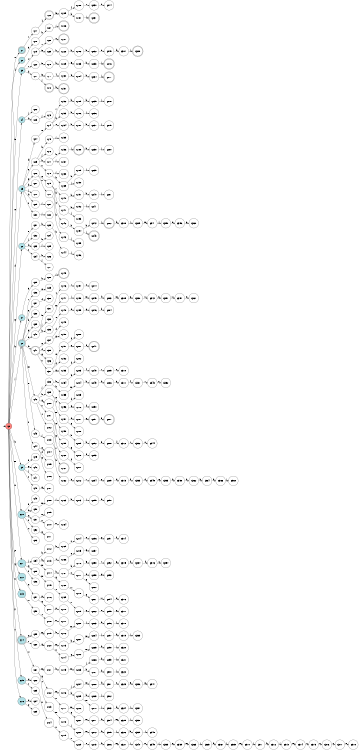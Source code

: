 digraph APTAALF {
__start0 [style = invis, shape = none, label = "", width = 0, height = 0];

rankdir=LR;
size="8,5";

s0 [style="filled", color="black", fillcolor="#ff817b" shape="circle", label="q0"];
s1 [style="rounded,filled", color="black", fillcolor="powderblue" shape="doublecircle", label="q1"];
s2 [style="filled", color="black", fillcolor="powderblue" shape="circle", label="q2"];
s3 [style="filled", color="black", fillcolor="powderblue" shape="circle", label="q3"];
s4 [style="filled", color="black", fillcolor="powderblue" shape="circle", label="q4"];
s5 [style="filled", color="black", fillcolor="powderblue" shape="circle", label="q5"];
s6 [style="filled", color="black", fillcolor="powderblue" shape="circle", label="q6"];
s7 [style="filled", color="black", fillcolor="powderblue" shape="circle", label="q7"];
s8 [style="rounded,filled", color="black", fillcolor="powderblue" shape="doublecircle", label="q8"];
s9 [style="filled", color="black", fillcolor="powderblue" shape="circle", label="q9"];
s10 [style="filled", color="black", fillcolor="powderblue" shape="circle", label="q10"];
s11 [style="filled", color="black", fillcolor="powderblue" shape="circle", label="q11"];
s12 [style="filled", color="black", fillcolor="powderblue" shape="circle", label="q12"];
s13 [style="filled", color="black", fillcolor="powderblue" shape="circle", label="q13"];
s14 [style="rounded,filled", color="black", fillcolor="powderblue" shape="doublecircle", label="q14"];
s15 [style="filled", color="black", fillcolor="powderblue" shape="circle", label="q15"];
s16 [style="filled", color="black", fillcolor="powderblue" shape="circle", label="q16"];
s17 [style="filled", color="black", fillcolor="white" shape="circle", label="q17"];
s18 [style="filled", color="black", fillcolor="white" shape="circle", label="q18"];
s19 [style="filled", color="black", fillcolor="white" shape="circle", label="q19"];
s20 [style="filled", color="black", fillcolor="white" shape="circle", label="q20"];
s21 [style="filled", color="black", fillcolor="white" shape="circle", label="q21"];
s22 [style="filled", color="black", fillcolor="white" shape="circle", label="q22"];
s23 [style="filled", color="black", fillcolor="white" shape="circle", label="q23"];
s24 [style="filled", color="black", fillcolor="white" shape="circle", label="q24"];
s25 [style="filled", color="black", fillcolor="white" shape="circle", label="q25"];
s26 [style="filled", color="black", fillcolor="white" shape="circle", label="q26"];
s27 [style="filled", color="black", fillcolor="white" shape="circle", label="q27"];
s28 [style="filled", color="black", fillcolor="white" shape="circle", label="q28"];
s29 [style="filled", color="black", fillcolor="white" shape="circle", label="q29"];
s30 [style="filled", color="black", fillcolor="white" shape="circle", label="q30"];
s31 [style="filled", color="black", fillcolor="white" shape="circle", label="q31"];
s32 [style="filled", color="black", fillcolor="white" shape="circle", label="q32"];
s33 [style="filled", color="black", fillcolor="white" shape="circle", label="q33"];
s34 [style="filled", color="black", fillcolor="white" shape="circle", label="q34"];
s35 [style="filled", color="black", fillcolor="white" shape="circle", label="q35"];
s36 [style="filled", color="black", fillcolor="white" shape="circle", label="q36"];
s37 [style="filled", color="black", fillcolor="white" shape="circle", label="q37"];
s38 [style="filled", color="black", fillcolor="white" shape="circle", label="q38"];
s39 [style="filled", color="black", fillcolor="white" shape="circle", label="q39"];
s40 [style="filled", color="black", fillcolor="white" shape="circle", label="q40"];
s41 [style="rounded,filled", color="black", fillcolor="white" shape="doublecircle", label="q41"];
s42 [style="filled", color="black", fillcolor="white" shape="circle", label="q42"];
s43 [style="filled", color="black", fillcolor="white" shape="circle", label="q43"];
s44 [style="filled", color="black", fillcolor="white" shape="circle", label="q44"];
s45 [style="filled", color="black", fillcolor="white" shape="circle", label="q45"];
s46 [style="filled", color="black", fillcolor="white" shape="circle", label="q46"];
s47 [style="filled", color="black", fillcolor="white" shape="circle", label="q47"];
s48 [style="filled", color="black", fillcolor="white" shape="circle", label="q48"];
s49 [style="filled", color="black", fillcolor="white" shape="circle", label="q49"];
s50 [style="filled", color="black", fillcolor="white" shape="circle", label="q50"];
s51 [style="filled", color="black", fillcolor="white" shape="circle", label="q51"];
s52 [style="filled", color="black", fillcolor="white" shape="circle", label="q52"];
s53 [style="filled", color="black", fillcolor="white" shape="circle", label="q53"];
s54 [style="filled", color="black", fillcolor="white" shape="circle", label="q54"];
s55 [style="filled", color="black", fillcolor="white" shape="circle", label="q55"];
s56 [style="filled", color="black", fillcolor="white" shape="circle", label="q56"];
s57 [style="filled", color="black", fillcolor="white" shape="circle", label="q57"];
s58 [style="filled", color="black", fillcolor="white" shape="circle", label="q58"];
s59 [style="filled", color="black", fillcolor="white" shape="circle", label="q59"];
s60 [style="filled", color="black", fillcolor="white" shape="circle", label="q60"];
s61 [style="filled", color="black", fillcolor="white" shape="circle", label="q61"];
s62 [style="filled", color="black", fillcolor="white" shape="circle", label="q62"];
s63 [style="filled", color="black", fillcolor="white" shape="circle", label="q63"];
s64 [style="filled", color="black", fillcolor="white" shape="circle", label="q64"];
s65 [style="filled", color="black", fillcolor="white" shape="circle", label="q65"];
s66 [style="rounded,filled", color="black", fillcolor="white" shape="doublecircle", label="q66"];
s67 [style="filled", color="black", fillcolor="white" shape="circle", label="q67"];
s68 [style="filled", color="black", fillcolor="white" shape="circle", label="q68"];
s69 [style="filled", color="black", fillcolor="white" shape="circle", label="q69"];
s70 [style="filled", color="black", fillcolor="white" shape="circle", label="q70"];
s71 [style="filled", color="black", fillcolor="white" shape="circle", label="q71"];
s72 [style="rounded,filled", color="black", fillcolor="white" shape="doublecircle", label="q72"];
s73 [style="filled", color="black", fillcolor="white" shape="circle", label="q73"];
s74 [style="filled", color="black", fillcolor="white" shape="circle", label="q74"];
s75 [style="filled", color="black", fillcolor="white" shape="circle", label="q75"];
s76 [style="filled", color="black", fillcolor="white" shape="circle", label="q76"];
s77 [style="filled", color="black", fillcolor="white" shape="circle", label="q77"];
s78 [style="filled", color="black", fillcolor="white" shape="circle", label="q78"];
s79 [style="filled", color="black", fillcolor="white" shape="circle", label="q79"];
s80 [style="filled", color="black", fillcolor="white" shape="circle", label="q80"];
s81 [style="filled", color="black", fillcolor="white" shape="circle", label="q81"];
s82 [style="filled", color="black", fillcolor="white" shape="circle", label="q82"];
s83 [style="filled", color="black", fillcolor="white" shape="circle", label="q83"];
s84 [style="filled", color="black", fillcolor="white" shape="circle", label="q84"];
s85 [style="filled", color="black", fillcolor="white" shape="circle", label="q85"];
s86 [style="filled", color="black", fillcolor="white" shape="circle", label="q86"];
s87 [style="filled", color="black", fillcolor="white" shape="circle", label="q87"];
s88 [style="filled", color="black", fillcolor="white" shape="circle", label="q88"];
s89 [style="filled", color="black", fillcolor="white" shape="circle", label="q89"];
s90 [style="filled", color="black", fillcolor="white" shape="circle", label="q90"];
s91 [style="filled", color="black", fillcolor="white" shape="circle", label="q91"];
s92 [style="filled", color="black", fillcolor="white" shape="circle", label="q92"];
s93 [style="filled", color="black", fillcolor="white" shape="circle", label="q93"];
s94 [style="filled", color="black", fillcolor="white" shape="circle", label="q94"];
s95 [style="filled", color="black", fillcolor="white" shape="circle", label="q95"];
s96 [style="filled", color="black", fillcolor="white" shape="circle", label="q96"];
s97 [style="filled", color="black", fillcolor="white" shape="circle", label="q97"];
s98 [style="filled", color="black", fillcolor="white" shape="circle", label="q98"];
s99 [style="filled", color="black", fillcolor="white" shape="circle", label="q99"];
s100 [style="filled", color="black", fillcolor="white" shape="circle", label="q100"];
s101 [style="filled", color="black", fillcolor="white" shape="circle", label="q101"];
s102 [style="filled", color="black", fillcolor="white" shape="circle", label="q102"];
s103 [style="filled", color="black", fillcolor="white" shape="circle", label="q103"];
s104 [style="filled", color="black", fillcolor="white" shape="circle", label="q104"];
s105 [style="filled", color="black", fillcolor="white" shape="circle", label="q105"];
s106 [style="filled", color="black", fillcolor="white" shape="circle", label="q106"];
s107 [style="filled", color="black", fillcolor="white" shape="circle", label="q107"];
s108 [style="filled", color="black", fillcolor="white" shape="circle", label="q108"];
s109 [style="filled", color="black", fillcolor="white" shape="circle", label="q109"];
s110 [style="filled", color="black", fillcolor="white" shape="circle", label="q110"];
s111 [style="filled", color="black", fillcolor="white" shape="circle", label="q111"];
s112 [style="filled", color="black", fillcolor="white" shape="circle", label="q112"];
s113 [style="filled", color="black", fillcolor="white" shape="circle", label="q113"];
s114 [style="filled", color="black", fillcolor="white" shape="circle", label="q114"];
s115 [style="filled", color="black", fillcolor="white" shape="circle", label="q115"];
s116 [style="filled", color="black", fillcolor="white" shape="circle", label="q116"];
s117 [style="filled", color="black", fillcolor="white" shape="circle", label="q117"];
s118 [style="filled", color="black", fillcolor="white" shape="circle", label="q118"];
s119 [style="filled", color="black", fillcolor="white" shape="circle", label="q119"];
s120 [style="filled", color="black", fillcolor="white" shape="circle", label="q120"];
s121 [style="filled", color="black", fillcolor="white" shape="circle", label="q121"];
s122 [style="filled", color="black", fillcolor="white" shape="circle", label="q122"];
s123 [style="filled", color="black", fillcolor="white" shape="circle", label="q123"];
s124 [style="filled", color="black", fillcolor="white" shape="circle", label="q124"];
s125 [style="filled", color="black", fillcolor="white" shape="circle", label="q125"];
s126 [style="rounded,filled", color="black", fillcolor="white" shape="doublecircle", label="q126"];
s127 [style="rounded,filled", color="black", fillcolor="white" shape="doublecircle", label="q127"];
s128 [style="filled", color="black", fillcolor="white" shape="circle", label="q128"];
s129 [style="filled", color="black", fillcolor="white" shape="circle", label="q129"];
s130 [style="filled", color="black", fillcolor="white" shape="circle", label="q130"];
s131 [style="rounded,filled", color="black", fillcolor="white" shape="doublecircle", label="q131"];
s132 [style="filled", color="black", fillcolor="white" shape="circle", label="q132"];
s133 [style="filled", color="black", fillcolor="white" shape="circle", label="q133"];
s134 [style="filled", color="black", fillcolor="white" shape="circle", label="q134"];
s135 [style="filled", color="black", fillcolor="white" shape="circle", label="q135"];
s136 [style="filled", color="black", fillcolor="white" shape="circle", label="q136"];
s137 [style="filled", color="black", fillcolor="white" shape="circle", label="q137"];
s138 [style="filled", color="black", fillcolor="white" shape="circle", label="q138"];
s139 [style="filled", color="black", fillcolor="white" shape="circle", label="q139"];
s140 [style="filled", color="black", fillcolor="white" shape="circle", label="q140"];
s141 [style="filled", color="black", fillcolor="white" shape="circle", label="q141"];
s142 [style="filled", color="black", fillcolor="white" shape="circle", label="q142"];
s143 [style="filled", color="black", fillcolor="white" shape="circle", label="q143"];
s144 [style="filled", color="black", fillcolor="white" shape="circle", label="q144"];
s145 [style="rounded,filled", color="black", fillcolor="white" shape="doublecircle", label="q145"];
s146 [style="filled", color="black", fillcolor="white" shape="circle", label="q146"];
s147 [style="filled", color="black", fillcolor="white" shape="circle", label="q147"];
s148 [style="filled", color="black", fillcolor="white" shape="circle", label="q148"];
s149 [style="filled", color="black", fillcolor="white" shape="circle", label="q149"];
s150 [style="filled", color="black", fillcolor="white" shape="circle", label="q150"];
s151 [style="filled", color="black", fillcolor="white" shape="circle", label="q151"];
s152 [style="filled", color="black", fillcolor="white" shape="circle", label="q152"];
s153 [style="filled", color="black", fillcolor="white" shape="circle", label="q153"];
s154 [style="filled", color="black", fillcolor="white" shape="circle", label="q154"];
s155 [style="filled", color="black", fillcolor="white" shape="circle", label="q155"];
s156 [style="filled", color="black", fillcolor="white" shape="circle", label="q156"];
s157 [style="filled", color="black", fillcolor="white" shape="circle", label="q157"];
s158 [style="filled", color="black", fillcolor="white" shape="circle", label="q158"];
s159 [style="filled", color="black", fillcolor="white" shape="circle", label="q159"];
s160 [style="filled", color="black", fillcolor="white" shape="circle", label="q160"];
s161 [style="rounded,filled", color="black", fillcolor="white" shape="doublecircle", label="q161"];
s162 [style="filled", color="black", fillcolor="white" shape="circle", label="q162"];
s163 [style="filled", color="black", fillcolor="white" shape="circle", label="q163"];
s164 [style="filled", color="black", fillcolor="white" shape="circle", label="q164"];
s165 [style="filled", color="black", fillcolor="white" shape="circle", label="q165"];
s166 [style="filled", color="black", fillcolor="white" shape="circle", label="q166"];
s167 [style="filled", color="black", fillcolor="white" shape="circle", label="q167"];
s168 [style="filled", color="black", fillcolor="white" shape="circle", label="q168"];
s169 [style="filled", color="black", fillcolor="white" shape="circle", label="q169"];
s170 [style="filled", color="black", fillcolor="white" shape="circle", label="q170"];
s171 [style="filled", color="black", fillcolor="white" shape="circle", label="q171"];
s172 [style="filled", color="black", fillcolor="white" shape="circle", label="q172"];
s173 [style="filled", color="black", fillcolor="white" shape="circle", label="q173"];
s174 [style="filled", color="black", fillcolor="white" shape="circle", label="q174"];
s175 [style="filled", color="black", fillcolor="white" shape="circle", label="q175"];
s176 [style="filled", color="black", fillcolor="white" shape="circle", label="q176"];
s177 [style="filled", color="black", fillcolor="white" shape="circle", label="q177"];
s178 [style="filled", color="black", fillcolor="white" shape="circle", label="q178"];
s179 [style="filled", color="black", fillcolor="white" shape="circle", label="q179"];
s180 [style="filled", color="black", fillcolor="white" shape="circle", label="q180"];
s181 [style="filled", color="black", fillcolor="white" shape="circle", label="q181"];
s182 [style="filled", color="black", fillcolor="white" shape="circle", label="q182"];
s183 [style="filled", color="black", fillcolor="white" shape="circle", label="q183"];
s184 [style="filled", color="black", fillcolor="white" shape="circle", label="q184"];
s185 [style="filled", color="black", fillcolor="white" shape="circle", label="q185"];
s186 [style="filled", color="black", fillcolor="white" shape="circle", label="q186"];
s187 [style="filled", color="black", fillcolor="white" shape="circle", label="q187"];
s188 [style="rounded,filled", color="black", fillcolor="white" shape="doublecircle", label="q188"];
s189 [style="filled", color="black", fillcolor="white" shape="circle", label="q189"];
s190 [style="filled", color="black", fillcolor="white" shape="circle", label="q190"];
s191 [style="filled", color="black", fillcolor="white" shape="circle", label="q191"];
s192 [style="filled", color="black", fillcolor="white" shape="circle", label="q192"];
s193 [style="filled", color="black", fillcolor="white" shape="circle", label="q193"];
s194 [style="filled", color="black", fillcolor="white" shape="circle", label="q194"];
s195 [style="filled", color="black", fillcolor="white" shape="circle", label="q195"];
s196 [style="filled", color="black", fillcolor="white" shape="circle", label="q196"];
s197 [style="filled", color="black", fillcolor="white" shape="circle", label="q197"];
s198 [style="filled", color="black", fillcolor="white" shape="circle", label="q198"];
s199 [style="filled", color="black", fillcolor="white" shape="circle", label="q199"];
s200 [style="filled", color="black", fillcolor="white" shape="circle", label="q200"];
s201 [style="filled", color="black", fillcolor="white" shape="circle", label="q201"];
s202 [style="filled", color="black", fillcolor="white" shape="circle", label="q202"];
s203 [style="filled", color="black", fillcolor="white" shape="circle", label="q203"];
s204 [style="filled", color="black", fillcolor="white" shape="circle", label="q204"];
s205 [style="filled", color="black", fillcolor="white" shape="circle", label="q205"];
s206 [style="filled", color="black", fillcolor="white" shape="circle", label="q206"];
s207 [style="filled", color="black", fillcolor="white" shape="circle", label="q207"];
s208 [style="filled", color="black", fillcolor="white" shape="circle", label="q208"];
s209 [style="filled", color="black", fillcolor="white" shape="circle", label="q209"];
s210 [style="filled", color="black", fillcolor="white" shape="circle", label="q210"];
s211 [style="filled", color="black", fillcolor="white" shape="circle", label="q211"];
s212 [style="filled", color="black", fillcolor="white" shape="circle", label="q212"];
s213 [style="filled", color="black", fillcolor="white" shape="circle", label="q213"];
s214 [style="filled", color="black", fillcolor="white" shape="circle", label="q214"];
s215 [style="filled", color="black", fillcolor="white" shape="circle", label="q215"];
s216 [style="filled", color="black", fillcolor="white" shape="circle", label="q216"];
s217 [style="filled", color="black", fillcolor="white" shape="circle", label="q217"];
s218 [style="filled", color="black", fillcolor="white" shape="circle", label="q218"];
s219 [style="filled", color="black", fillcolor="white" shape="circle", label="q219"];
s220 [style="filled", color="black", fillcolor="white" shape="circle", label="q220"];
s221 [style="filled", color="black", fillcolor="white" shape="circle", label="q221"];
s222 [style="filled", color="black", fillcolor="white" shape="circle", label="q222"];
s223 [style="filled", color="black", fillcolor="white" shape="circle", label="q223"];
s224 [style="filled", color="black", fillcolor="white" shape="circle", label="q224"];
s225 [style="filled", color="black", fillcolor="white" shape="circle", label="q225"];
s226 [style="filled", color="black", fillcolor="white" shape="circle", label="q226"];
s227 [style="filled", color="black", fillcolor="white" shape="circle", label="q227"];
s228 [style="filled", color="black", fillcolor="white" shape="circle", label="q228"];
s229 [style="filled", color="black", fillcolor="white" shape="circle", label="q229"];
s230 [style="filled", color="black", fillcolor="white" shape="circle", label="q230"];
s231 [style="rounded,filled", color="black", fillcolor="white" shape="doublecircle", label="q231"];
s232 [style="filled", color="black", fillcolor="white" shape="circle", label="q232"];
s233 [style="filled", color="black", fillcolor="white" shape="circle", label="q233"];
s234 [style="filled", color="black", fillcolor="white" shape="circle", label="q234"];
s235 [style="filled", color="black", fillcolor="white" shape="circle", label="q235"];
s236 [style="filled", color="black", fillcolor="white" shape="circle", label="q236"];
s237 [style="filled", color="black", fillcolor="white" shape="circle", label="q237"];
s238 [style="filled", color="black", fillcolor="white" shape="circle", label="q238"];
s239 [style="filled", color="black", fillcolor="white" shape="circle", label="q239"];
s240 [style="filled", color="black", fillcolor="white" shape="circle", label="q240"];
s241 [style="filled", color="black", fillcolor="white" shape="circle", label="q241"];
s242 [style="filled", color="black", fillcolor="white" shape="circle", label="q242"];
s243 [style="rounded,filled", color="black", fillcolor="white" shape="doublecircle", label="q243"];
s244 [style="filled", color="black", fillcolor="white" shape="circle", label="q244"];
s245 [style="filled", color="black", fillcolor="white" shape="circle", label="q245"];
s246 [style="filled", color="black", fillcolor="white" shape="circle", label="q246"];
s247 [style="rounded,filled", color="black", fillcolor="white" shape="doublecircle", label="q247"];
s248 [style="filled", color="black", fillcolor="white" shape="circle", label="q248"];
s249 [style="filled", color="black", fillcolor="white" shape="circle", label="q249"];
s250 [style="filled", color="black", fillcolor="white" shape="circle", label="q250"];
s251 [style="rounded,filled", color="black", fillcolor="white" shape="doublecircle", label="q251"];
s252 [style="filled", color="black", fillcolor="white" shape="circle", label="q252"];
s253 [style="filled", color="black", fillcolor="white" shape="circle", label="q253"];
s254 [style="filled", color="black", fillcolor="white" shape="circle", label="q254"];
s255 [style="filled", color="black", fillcolor="white" shape="circle", label="q255"];
s256 [style="filled", color="black", fillcolor="white" shape="circle", label="q256"];
s257 [style="filled", color="black", fillcolor="white" shape="circle", label="q257"];
s258 [style="filled", color="black", fillcolor="white" shape="circle", label="q258"];
s259 [style="filled", color="black", fillcolor="white" shape="circle", label="q259"];
s260 [style="filled", color="black", fillcolor="white" shape="circle", label="q260"];
s261 [style="filled", color="black", fillcolor="white" shape="circle", label="q261"];
s262 [style="filled", color="black", fillcolor="white" shape="circle", label="q262"];
s263 [style="filled", color="black", fillcolor="white" shape="circle", label="q263"];
s264 [style="filled", color="black", fillcolor="white" shape="circle", label="q264"];
s265 [style="filled", color="black", fillcolor="white" shape="circle", label="q265"];
s266 [style="filled", color="black", fillcolor="white" shape="circle", label="q266"];
s267 [style="filled", color="black", fillcolor="white" shape="circle", label="q267"];
s268 [style="filled", color="black", fillcolor="white" shape="circle", label="q268"];
s269 [style="filled", color="black", fillcolor="white" shape="circle", label="q269"];
s270 [style="filled", color="black", fillcolor="white" shape="circle", label="q270"];
s271 [style="filled", color="black", fillcolor="white" shape="circle", label="q271"];
s272 [style="filled", color="black", fillcolor="white" shape="circle", label="q272"];
s273 [style="filled", color="black", fillcolor="white" shape="circle", label="q273"];
s274 [style="filled", color="black", fillcolor="white" shape="circle", label="q274"];
s275 [style="filled", color="black", fillcolor="white" shape="circle", label="q275"];
s276 [style="rounded,filled", color="black", fillcolor="white" shape="doublecircle", label="q276"];
s277 [style="rounded,filled", color="black", fillcolor="white" shape="doublecircle", label="q277"];
s278 [style="filled", color="black", fillcolor="white" shape="circle", label="q278"];
s279 [style="filled", color="black", fillcolor="white" shape="circle", label="q279"];
s280 [style="filled", color="black", fillcolor="white" shape="circle", label="q280"];
s281 [style="filled", color="black", fillcolor="white" shape="circle", label="q281"];
s282 [style="rounded,filled", color="black", fillcolor="white" shape="doublecircle", label="q282"];
s283 [style="filled", color="black", fillcolor="white" shape="circle", label="q283"];
s284 [style="filled", color="black", fillcolor="white" shape="circle", label="q284"];
s285 [style="filled", color="black", fillcolor="white" shape="circle", label="q285"];
s286 [style="filled", color="black", fillcolor="white" shape="circle", label="q286"];
s287 [style="rounded,filled", color="black", fillcolor="white" shape="doublecircle", label="q287"];
s288 [style="filled", color="black", fillcolor="white" shape="circle", label="q288"];
s289 [style="filled", color="black", fillcolor="white" shape="circle", label="q289"];
s290 [style="filled", color="black", fillcolor="white" shape="circle", label="q290"];
s291 [style="filled", color="black", fillcolor="white" shape="circle", label="q291"];
s292 [style="filled", color="black", fillcolor="white" shape="circle", label="q292"];
s293 [style="filled", color="black", fillcolor="white" shape="circle", label="q293"];
s294 [style="filled", color="black", fillcolor="white" shape="circle", label="q294"];
s295 [style="filled", color="black", fillcolor="white" shape="circle", label="q295"];
s296 [style="filled", color="black", fillcolor="white" shape="circle", label="q296"];
s297 [style="filled", color="black", fillcolor="white" shape="circle", label="q297"];
s298 [style="filled", color="black", fillcolor="white" shape="circle", label="q298"];
s299 [style="filled", color="black", fillcolor="white" shape="circle", label="q299"];
s300 [style="filled", color="black", fillcolor="white" shape="circle", label="q300"];
s301 [style="filled", color="black", fillcolor="white" shape="circle", label="q301"];
s302 [style="filled", color="black", fillcolor="white" shape="circle", label="q302"];
s303 [style="filled", color="black", fillcolor="white" shape="circle", label="q303"];
s304 [style="filled", color="black", fillcolor="white" shape="circle", label="q304"];
s305 [style="filled", color="black", fillcolor="white" shape="circle", label="q305"];
s306 [style="filled", color="black", fillcolor="white" shape="circle", label="q306"];
s307 [style="filled", color="black", fillcolor="white" shape="circle", label="q307"];
s308 [style="filled", color="black", fillcolor="white" shape="circle", label="q308"];
s309 [style="filled", color="black", fillcolor="white" shape="circle", label="q309"];
s310 [style="filled", color="black", fillcolor="white" shape="circle", label="q310"];
s311 [style="filled", color="black", fillcolor="white" shape="circle", label="q311"];
s312 [style="filled", color="black", fillcolor="white" shape="circle", label="q312"];
s313 [style="filled", color="black", fillcolor="white" shape="circle", label="q313"];
s314 [style="filled", color="black", fillcolor="white" shape="circle", label="q314"];
s315 [style="filled", color="black", fillcolor="white" shape="circle", label="q315"];
s316 [style="filled", color="black", fillcolor="white" shape="circle", label="q316"];
s317 [style="filled", color="black", fillcolor="white" shape="circle", label="q317"];
s318 [style="filled", color="black", fillcolor="white" shape="circle", label="q318"];
s319 [style="filled", color="black", fillcolor="white" shape="circle", label="q319"];
s320 [style="filled", color="black", fillcolor="white" shape="circle", label="q320"];
s321 [style="filled", color="black", fillcolor="white" shape="circle", label="q321"];
s322 [style="filled", color="black", fillcolor="white" shape="circle", label="q322"];
s323 [style="filled", color="black", fillcolor="white" shape="circle", label="q323"];
s324 [style="filled", color="black", fillcolor="white" shape="circle", label="q324"];
s325 [style="filled", color="black", fillcolor="white" shape="circle", label="q325"];
s326 [style="filled", color="black", fillcolor="white" shape="circle", label="q326"];
s327 [style="filled", color="black", fillcolor="white" shape="circle", label="q327"];
s328 [style="rounded,filled", color="black", fillcolor="white" shape="doublecircle", label="q328"];
s329 [style="filled", color="black", fillcolor="white" shape="circle", label="q329"];
s330 [style="filled", color="black", fillcolor="white" shape="circle", label="q330"];
s331 [style="filled", color="black", fillcolor="white" shape="circle", label="q331"];
s332 [style="filled", color="black", fillcolor="white" shape="circle", label="q332"];
s333 [style="filled", color="black", fillcolor="white" shape="circle", label="q333"];
s334 [style="filled", color="black", fillcolor="white" shape="circle", label="q334"];
s335 [style="filled", color="black", fillcolor="white" shape="circle", label="q335"];
s336 [style="filled", color="black", fillcolor="white" shape="circle", label="q336"];
s337 [style="filled", color="black", fillcolor="white" shape="circle", label="q337"];
s338 [style="filled", color="black", fillcolor="white" shape="circle", label="q338"];
s339 [style="filled", color="black", fillcolor="white" shape="circle", label="q339"];
s340 [style="filled", color="black", fillcolor="white" shape="circle", label="q340"];
s341 [style="filled", color="black", fillcolor="white" shape="circle", label="q341"];
s342 [style="filled", color="black", fillcolor="white" shape="circle", label="q342"];
s343 [style="filled", color="black", fillcolor="white" shape="circle", label="q343"];
s344 [style="filled", color="black", fillcolor="white" shape="circle", label="q344"];
s345 [style="filled", color="black", fillcolor="white" shape="circle", label="q345"];
s346 [style="filled", color="black", fillcolor="white" shape="circle", label="q346"];
s347 [style="filled", color="black", fillcolor="white" shape="circle", label="q347"];
s348 [style="filled", color="black", fillcolor="white" shape="circle", label="q348"];
s349 [style="filled", color="black", fillcolor="white" shape="circle", label="q349"];
s350 [style="filled", color="black", fillcolor="white" shape="circle", label="q350"];
s351 [style="filled", color="black", fillcolor="white" shape="circle", label="q351"];
s352 [style="filled", color="black", fillcolor="white" shape="circle", label="q352"];
s353 [style="filled", color="black", fillcolor="white" shape="circle", label="q353"];
s354 [style="filled", color="black", fillcolor="white" shape="circle", label="q354"];
s355 [style="filled", color="black", fillcolor="white" shape="circle", label="q355"];
s356 [style="filled", color="black", fillcolor="white" shape="circle", label="q356"];
s357 [style="filled", color="black", fillcolor="white" shape="circle", label="q357"];
s358 [style="filled", color="black", fillcolor="white" shape="circle", label="q358"];
s359 [style="filled", color="black", fillcolor="white" shape="circle", label="q359"];
s360 [style="filled", color="black", fillcolor="white" shape="circle", label="q360"];
s361 [style="filled", color="black", fillcolor="white" shape="circle", label="q361"];
s362 [style="filled", color="black", fillcolor="white" shape="circle", label="q362"];
s363 [style="filled", color="black", fillcolor="white" shape="circle", label="q363"];
s364 [style="filled", color="black", fillcolor="white" shape="circle", label="q364"];
s365 [style="filled", color="black", fillcolor="white" shape="circle", label="q365"];
s366 [style="filled", color="black", fillcolor="white" shape="circle", label="q366"];
s367 [style="filled", color="black", fillcolor="white" shape="circle", label="q367"];
s368 [style="filled", color="black", fillcolor="white" shape="circle", label="q368"];
s369 [style="filled", color="black", fillcolor="white" shape="circle", label="q369"];
s370 [style="filled", color="black", fillcolor="white" shape="circle", label="q370"];
s371 [style="filled", color="black", fillcolor="white" shape="circle", label="q371"];
s372 [style="filled", color="black", fillcolor="white" shape="circle", label="q372"];
s373 [style="filled", color="black", fillcolor="white" shape="circle", label="q373"];
s374 [style="filled", color="black", fillcolor="white" shape="circle", label="q374"];
s375 [style="filled", color="black", fillcolor="white" shape="circle", label="q375"];
s376 [style="filled", color="black", fillcolor="white" shape="circle", label="q376"];
s377 [style="filled", color="black", fillcolor="white" shape="circle", label="q377"];
s378 [style="filled", color="black", fillcolor="white" shape="circle", label="q378"];
subgraph cluster_main { 
	graph [pad=".75", ranksep="0.15", nodesep="0.15"];
	 style=invis; 
	__start0 -> s0 [penwidth=2];
}
s0 -> s1 [label="0"];
s0 -> s2 [label="4"];
s0 -> s3 [label="5"];
s0 -> s4 [label="e"];
s0 -> s5 [label="f"];
s0 -> s6 [label="g"];
s0 -> s7 [label="h"];
s0 -> s8 [label="j"];
s0 -> s9 [label="k"];
s0 -> s10 [label="m"];
s0 -> s11 [label="n"];
s0 -> s12 [label="p"];
s0 -> s13 [label="q"];
s0 -> s14 [label="x"];
s0 -> s15 [label="y"];
s0 -> s16 [label="z"];
s1 -> s17 [label="1"];
s2 -> s18 [label="5"];
s3 -> s19 [label="4"];
s3 -> s20 [label="7"];
s3 -> s21 [label="h"];
s4 -> s22 [label="j"];
s4 -> s23 [label="k"];
s5 -> s24 [label="d"];
s5 -> s25 [label="e"];
s5 -> s26 [label="g"];
s5 -> s27 [label="h"];
s5 -> s28 [label="j"];
s5 -> s29 [label="k"];
s5 -> s30 [label="s"];
s6 -> s31 [label="e"];
s6 -> s32 [label="j"];
s6 -> s33 [label="k"];
s6 -> s34 [label="s"];
s7 -> s35 [label="5"];
s8 -> s36 [label="7"];
s8 -> s37 [label="e"];
s8 -> s38 [label="f"];
s8 -> s39 [label="g"];
s8 -> s40 [label="h"];
s8 -> s41 [label="k"];
s8 -> s42 [label="m"];
s8 -> s43 [label="n"];
s8 -> s44 [label="s"];
s9 -> s45 [label="f"];
s9 -> s46 [label="g"];
s9 -> s47 [label="j"];
s9 -> s48 [label="s"];
s10 -> s49 [label="f"];
s10 -> s50 [label="k"];
s10 -> s51 [label="q"];
s10 -> s52 [label="s"];
s10 -> s53 [label="u"];
s11 -> s54 [label="j"];
s11 -> s55 [label="q"];
s11 -> s56 [label="s"];
s12 -> s57 [label="n"];
s13 -> s58 [label="w"];
s14 -> s59 [label="q"];
s14 -> s60 [label="r"];
s14 -> s61 [label="w"];
s15 -> s62 [label="q"];
s15 -> s63 [label="z"];
s16 -> s64 [label="x"];
s16 -> s65 [label="y"];
s17 -> s66 [label="4"];
s18 -> s67 [label="h"];
s19 -> s68 [label="1"];
s19 -> s69 [label="5"];
s20 -> s70 [label="5"];
s21 -> s71 [label="5"];
s21 -> s72 [label="j"];
s23 -> s73 [label="j"];
s24 -> s74 [label="e"];
s25 -> s75 [label="h"];
s25 -> s76 [label="j"];
s25 -> s77 [label="k"];
s25 -> s78 [label="s"];
s26 -> s79 [label="e"];
s26 -> s80 [label="s"];
s29 -> s81 [label="j"];
s30 -> s82 [label="j"];
s31 -> s83 [label="k"];
s33 -> s84 [label="h"];
s33 -> s85 [label="j"];
s34 -> s86 [label="h"];
s34 -> s87 [label="j"];
s35 -> s88 [label="h"];
s36 -> s89 [label="e"];
s37 -> s90 [label="f"];
s40 -> s91 [label="5"];
s40 -> s92 [label="j"];
s40 -> s93 [label="k"];
s41 -> s94 [label="e"];
s41 -> s95 [label="f"];
s41 -> s96 [label="g"];
s41 -> s97 [label="s"];
s42 -> s98 [label="j"];
s42 -> s99 [label="k"];
s42 -> s100 [label="q"];
s42 -> s101 [label="s"];
s42 -> s102 [label="t"];
s43 -> s103 [label="j"];
s44 -> s104 [label="e"];
s44 -> s105 [label="f"];
s44 -> s106 [label="g"];
s48 -> s107 [label="g"];
s50 -> s108 [label="m"];
s51 -> s109 [label="n"];
s51 -> s110 [label="w"];
s52 -> s111 [label="g"];
s54 -> s112 [label="h"];
s54 -> s113 [label="k"];
s54 -> s114 [label="m"];
s55 -> s115 [label="m"];
s57 -> s116 [label="p"];
s57 -> s117 [label="q"];
s58 -> s118 [label="t"];
s59 -> s119 [label="m"];
s60 -> s120 [label="q"];
s61 -> s121 [label="m"];
s61 -> s122 [label="q"];
s61 -> s123 [label="t"];
s63 -> s124 [label="x"];
s66 -> s125 [label="5"];
s67 -> s126 [label="j"];
s68 -> s127 [label="0"];
s69 -> s128 [label="h"];
s70 -> s129 [label="h"];
s71 -> s130 [label="4"];
s72 -> s131 [label="h"];
s74 -> s132 [label="7"];
s74 -> s133 [label="k"];
s74 -> s134 [label="s"];
s75 -> s135 [label="j"];
s77 -> s136 [label="h"];
s77 -> s137 [label="j"];
s78 -> s138 [label="j"];
s78 -> s139 [label="k"];
s79 -> s140 [label="7"];
s79 -> s141 [label="k"];
s79 -> s142 [label="s"];
s80 -> s143 [label="k"];
s83 -> s144 [label="h"];
s88 -> s145 [label="j"];
s91 -> s146 [label="4"];
s92 -> s147 [label="m"];
s93 -> s148 [label="s"];
s94 -> s149 [label="f"];
s94 -> s150 [label="g"];
s97 -> s151 [label="e"];
s97 -> s152 [label="f"];
s97 -> s153 [label="g"];
s98 -> s154 [label="h"];
s98 -> s155 [label="k"];
s99 -> s156 [label="e"];
s99 -> s157 [label="s"];
s100 -> s158 [label="m"];
s101 -> s159 [label="e"];
s101 -> s160 [label="g"];
s102 -> s161 [label="v"];
s103 -> s162 [label="h"];
s108 -> s163 [label="j"];
s110 -> s164 [label="x"];
s112 -> s165 [label="k"];
s113 -> s166 [label="s"];
s114 -> s167 [label="k"];
s114 -> s168 [label="q"];
s115 -> s169 [label="t"];
s117 -> s170 [label="p"];
s118 -> s171 [label="x"];
s119 -> s172 [label="k"];
s120 -> s173 [label="m"];
s120 -> s174 [label="w"];
s121 -> s175 [label="k"];
s122 -> s176 [label="m"];
s122 -> s177 [label="w"];
s123 -> s178 [label="m"];
s124 -> s179 [label="w"];
s125 -> s180 [label="4"];
s125 -> s181 [label="h"];
s128 -> s182 [label="k"];
s129 -> s183 [label="5"];
s130 -> s184 [label="5"];
s132 -> s185 [label="k"];
s133 -> s186 [label="h"];
s134 -> s187 [label="k"];
s136 -> s188 [label="j"];
s139 -> s189 [label="h"];
s139 -> s190 [label="j"];
s140 -> s191 [label="k"];
s141 -> s192 [label="h"];
s141 -> s193 [label="j"];
s142 -> s194 [label="k"];
s143 -> s195 [label="j"];
s144 -> s196 [label="j"];
s146 -> s197 [label="1"];
s147 -> s198 [label="j"];
s148 -> s199 [label="e"];
s151 -> s200 [label="f"];
s151 -> s201 [label="g"];
s153 -> s202 [label="f"];
s154 -> s203 [label="5"];
s155 -> s204 [label="m"];
s156 -> s205 [label="f"];
s156 -> s206 [label="g"];
s157 -> s207 [label="e"];
s157 -> s208 [label="g"];
s158 -> s209 [label="k"];
s159 -> s210 [label="g"];
s160 -> s211 [label="f"];
s162 -> s212 [label="5"];
s163 -> s213 [label="h"];
s165 -> s214 [label="s"];
s166 -> s215 [label="e"];
s167 -> s216 [label="h"];
s167 -> s217 [label="s"];
s168 -> s218 [label="w"];
s169 -> s219 [label="v"];
s172 -> s220 [label="m"];
s173 -> s221 [label="k"];
s174 -> s222 [label="q"];
s175 -> s223 [label="m"];
s176 -> s224 [label="j"];
s176 -> s225 [label="k"];
s177 -> s226 [label="m"];
s177 -> s227 [label="q"];
s178 -> s228 [label="j"];
s179 -> s229 [label="t"];
s180 -> s230 [label="1"];
s181 -> s231 [label="j"];
s182 -> s232 [label="h"];
s183 -> s233 [label="h"];
s184 -> s234 [label="h"];
s185 -> s235 [label="h"];
s186 -> s236 [label="j"];
s187 -> s237 [label="h"];
s188 -> s238 [label="h"];
s189 -> s239 [label="j"];
s191 -> s240 [label="h"];
s192 -> s241 [label="j"];
s194 -> s242 [label="h"];
s194 -> s243 [label="j"];
s197 -> s244 [label="0"];
s198 -> s245 [label="m"];
s199 -> s246 [label="g"];
s201 -> s247 [label="f"];
s203 -> s248 [label="4"];
s204 -> s249 [label="k"];
s206 -> s250 [label="f"];
s207 -> s251 [label="g"];
s209 -> s252 [label="h"];
s210 -> s253 [label="f"];
s212 -> s254 [label="7"];
s213 -> s255 [label="j"];
s214 -> s256 [label="e"];
s215 -> s257 [label="g"];
s216 -> s258 [label="5"];
s217 -> s259 [label="e"];
s217 -> s260 [label="g"];
s218 -> s261 [label="q"];
s219 -> s262 [label="q"];
s220 -> s263 [label="j"];
s221 -> s264 [label="m"];
s222 -> s265 [label="m"];
s223 -> s266 [label="j"];
s223 -> s267 [label="k"];
s224 -> s268 [label="m"];
s225 -> s269 [label="h"];
s225 -> s270 [label="m"];
s227 -> s271 [label="m"];
s228 -> s272 [label="m"];
s229 -> s273 [label="s"];
s230 -> s274 [label="0"];
s232 -> s275 [label="5"];
s233 -> s276 [label="j"];
s234 -> s277 [label="j"];
s235 -> s278 [label="j"];
s237 -> s279 [label="j"];
s238 -> s280 [label="j"];
s240 -> s281 [label="j"];
s242 -> s282 [label="j"];
s245 -> s283 [label="k"];
s246 -> s284 [label="f"];
s248 -> s285 [label="1"];
s249 -> s286 [label="h"];
s251 -> s287 [label="f"];
s252 -> s288 [label="5"];
s254 -> s289 [label="6"];
s255 -> s290 [label="h"];
s256 -> s291 [label="g"];
s258 -> s292 [label="7"];
s259 -> s293 [label="g"];
s261 -> s294 [label="w"];
s262 -> s295 [label="n"];
s263 -> s296 [label="h"];
s264 -> s297 [label="j"];
s265 -> s298 [label="h"];
s266 -> s299 [label="h"];
s267 -> s300 [label="h"];
s268 -> s301 [label="k"];
s269 -> s302 [label="j"];
s270 -> s303 [label="j"];
s271 -> s304 [label="k"];
s272 -> s305 [label="k"];
s273 -> s306 [label="k"];
s275 -> s307 [label="h"];
s282 -> s308 [label="h"];
s283 -> s309 [label="m"];
s285 -> s310 [label="0"];
s286 -> s311 [label="5"];
s288 -> s312 [label="4"];
s289 -> s313 [label="d"];
s291 -> s314 [label="f"];
s292 -> s315 [label="6"];
s294 -> s316 [label="x"];
s295 -> s317 [label="p"];
s296 -> s318 [label="j"];
s297 -> s319 [label="h"];
s298 -> s320 [label="j"];
s299 -> s321 [label="j"];
s300 -> s322 [label="j"];
s301 -> s323 [label="s"];
s303 -> s324 [label="h"];
s304 -> s325 [label="m"];
s305 -> s326 [label="j"];
s306 -> s327 [label="m"];
s307 -> s328 [label="j"];
s308 -> s329 [label="j"];
s309 -> s330 [label="q"];
s311 -> s331 [label="4"];
s312 -> s332 [label="1"];
s313 -> s333 [label="f"];
s315 -> s334 [label="d"];
s319 -> s335 [label="j"];
s323 -> s336 [label="e"];
s324 -> s337 [label="j"];
s325 -> s338 [label="j"];
s326 -> s339 [label="h"];
s327 -> s340 [label="j"];
s329 -> s341 [label="m"];
s330 -> s342 [label="w"];
s331 -> s343 [label="1"];
s332 -> s344 [label="0"];
s333 -> s345 [label="d"];
s334 -> s346 [label="f"];
s336 -> s347 [label="g"];
s339 -> s348 [label="j"];
s340 -> s349 [label="n"];
s341 -> s350 [label="j"];
s342 -> s351 [label="q"];
s343 -> s352 [label="0"];
s345 -> s353 [label="e"];
s346 -> s354 [label="c"];
s349 -> s355 [label="j"];
s350 -> s356 [label="n"];
s351 -> s357 [label="w"];
s353 -> s358 [label="k"];
s355 -> s359 [label="q"];
s356 -> s360 [label="p"];
s357 -> s361 [label="x"];
s358 -> s362 [label="h"];
s359 -> s363 [label="m"];
s362 -> s364 [label="k"];
s363 -> s365 [label="j"];
s364 -> s366 [label="h"];
s365 -> s367 [label="h"];
s366 -> s368 [label="j"];
s367 -> s369 [label="j"];
s369 -> s370 [label="m"];
s370 -> s371 [label="j"];
s371 -> s372 [label="h"];
s372 -> s373 [label="j"];
s373 -> s374 [label="m"];
s374 -> s375 [label="t"];
s375 -> s376 [label="s"];
s376 -> s377 [label="t"];
s377 -> s378 [label="n"];

}